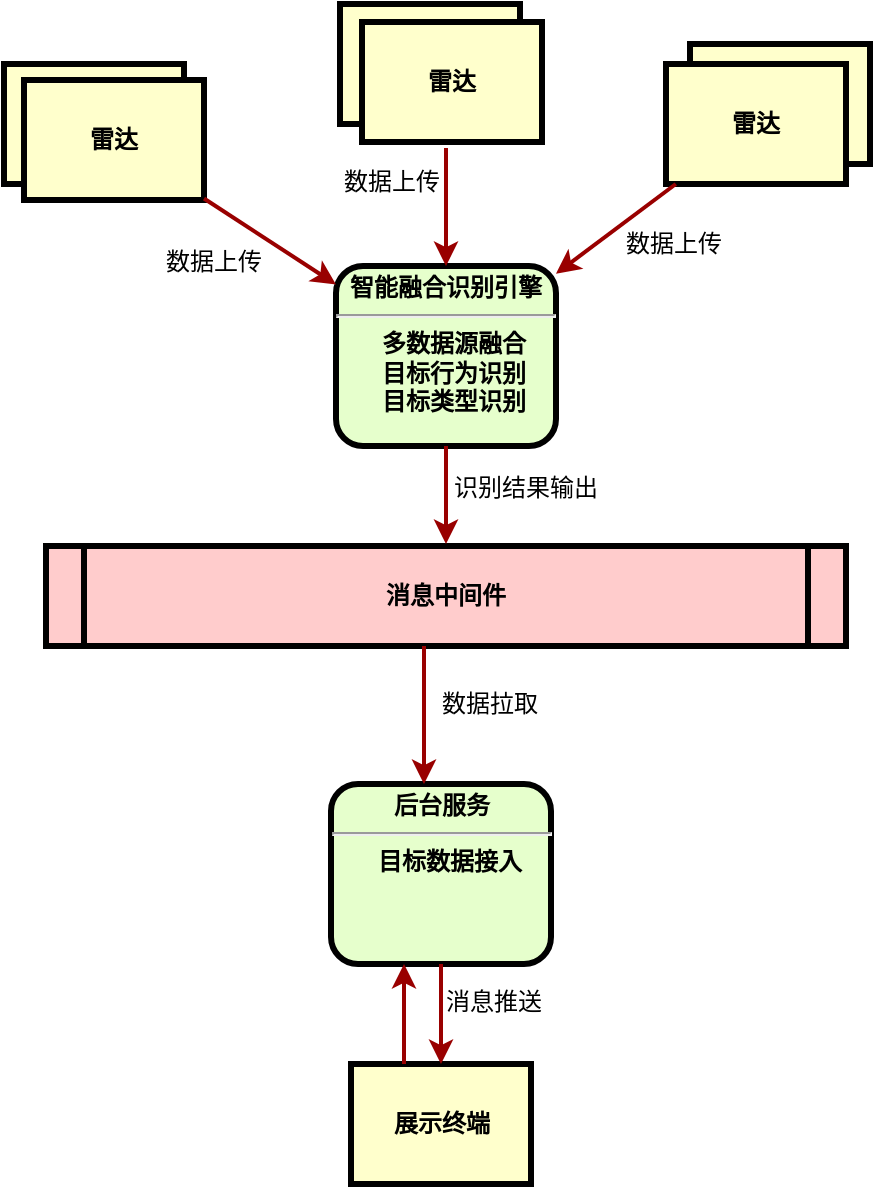 <mxfile version="14.8.4" type="github">
  <diagram name="Page-1" id="c7558073-3199-34d8-9f00-42111426c3f3">
    <mxGraphModel dx="782" dy="468" grid="1" gridSize="10" guides="1" tooltips="1" connect="1" arrows="1" fold="1" page="1" pageScale="1" pageWidth="826" pageHeight="1169" background="none" math="0" shadow="0">
      <root>
        <mxCell id="0" />
        <mxCell id="1" parent="0" />
        <mxCell id="R9U-iux0W0cLTJDINrRn-101" value="" style="whiteSpace=wrap;align=center;verticalAlign=middle;fontStyle=1;strokeWidth=3;fillColor=#FFFFCC" vertex="1" parent="1">
          <mxGeometry x="180" y="150" width="90" height="60" as="geometry" />
        </mxCell>
        <mxCell id="R9U-iux0W0cLTJDINrRn-100" value="" style="whiteSpace=wrap;align=center;verticalAlign=middle;fontStyle=1;strokeWidth=3;fillColor=#FFFFCC" vertex="1" parent="1">
          <mxGeometry x="348" y="120" width="90" height="60" as="geometry" />
        </mxCell>
        <mxCell id="R9U-iux0W0cLTJDINrRn-99" value="" style="whiteSpace=wrap;align=center;verticalAlign=middle;fontStyle=1;strokeWidth=3;fillColor=#FFFFCC" vertex="1" parent="1">
          <mxGeometry x="523" y="140" width="90" height="60" as="geometry" />
        </mxCell>
        <mxCell id="2" value="&lt;p style=&quot;margin: 4px 0px 0px; text-align: center;&quot;&gt;&lt;strong&gt;智能融合识别引擎&lt;/strong&gt;&lt;/p&gt;&lt;hr&gt;&lt;p style=&quot;margin: 0px ; margin-left: 8px&quot;&gt;&lt;span&gt;多数据源融合&lt;/span&gt;&lt;br&gt;&lt;/p&gt;&lt;p style=&quot;margin: 0px ; margin-left: 8px&quot;&gt;目标行为识别&lt;/p&gt;&lt;p style=&quot;margin: 0px ; margin-left: 8px&quot;&gt;目标类型识别&lt;/p&gt;" style="verticalAlign=middle;align=center;overflow=fill;fontSize=12;fontFamily=Helvetica;html=1;rounded=1;fontStyle=1;strokeWidth=3;fillColor=#E6FFCC" parent="1" vertex="1">
          <mxGeometry x="346" y="251" width="110" height="90" as="geometry" />
        </mxCell>
        <mxCell id="3" value="雷达" style="whiteSpace=wrap;align=center;verticalAlign=middle;fontStyle=1;strokeWidth=3;fillColor=#FFFFCC" parent="1" vertex="1">
          <mxGeometry x="511" y="150" width="90" height="60" as="geometry" />
        </mxCell>
        <mxCell id="4" value="雷达" style="whiteSpace=wrap;align=center;verticalAlign=middle;fontStyle=1;strokeWidth=3;fillColor=#FFFFCC" parent="1" vertex="1">
          <mxGeometry x="190" y="158" width="90" height="60" as="geometry" />
        </mxCell>
        <mxCell id="5" value="消息中间件" style="shape=process;whiteSpace=wrap;align=center;verticalAlign=middle;size=0.048;fontStyle=1;strokeWidth=3;fillColor=#FFCCCC" parent="1" vertex="1">
          <mxGeometry x="201.0" y="391" width="400" height="50" as="geometry" />
        </mxCell>
        <mxCell id="13" value="展示终端" style="whiteSpace=wrap;align=center;verticalAlign=middle;fontStyle=1;strokeWidth=3;fillColor=#FFFFCC" parent="1" vertex="1">
          <mxGeometry x="353.5" y="650" width="90" height="60" as="geometry" />
        </mxCell>
        <mxCell id="36" value="" style="edgeStyle=none;noEdgeStyle=1;strokeColor=#990000;strokeWidth=2" parent="1" source="3" target="2" edge="1">
          <mxGeometry width="100" height="100" relative="1" as="geometry">
            <mxPoint x="20" y="250" as="sourcePoint" />
            <mxPoint x="120" y="150" as="targetPoint" />
          </mxGeometry>
        </mxCell>
        <mxCell id="37" value="" style="edgeStyle=none;noEdgeStyle=1;strokeColor=#990000;strokeWidth=2" parent="1" source="4" target="2" edge="1">
          <mxGeometry width="100" height="100" relative="1" as="geometry">
            <mxPoint x="280" y="190" as="sourcePoint" />
            <mxPoint x="380" y="90" as="targetPoint" />
          </mxGeometry>
        </mxCell>
        <mxCell id="11" value="&lt;p style=&quot;margin: 4px 0px 0px ; text-align: center&quot;&gt;&lt;strong&gt;后台服务&lt;/strong&gt;&lt;/p&gt;&lt;hr&gt;&lt;p style=&quot;margin: 0px ; margin-left: 8px&quot;&gt;目标数据接入&lt;/p&gt;&lt;p style=&quot;margin: 0px ; margin-left: 8px&quot;&gt;&lt;br&gt;&lt;/p&gt;" style="verticalAlign=middle;align=center;overflow=fill;fontSize=12;fontFamily=Helvetica;html=1;rounded=1;fontStyle=1;strokeWidth=3;fillColor=#E6FFCC" parent="1" vertex="1">
          <mxGeometry x="343.5" y="510" width="110" height="90" as="geometry" />
        </mxCell>
        <mxCell id="52" value="数据上传" style="text;spacingTop=-5;align=center" parent="1" vertex="1">
          <mxGeometry x="270" y="240" width="30" height="20" as="geometry" />
        </mxCell>
        <mxCell id="53" value="数据上传" style="text;spacingTop=-5;align=center" parent="1" vertex="1">
          <mxGeometry x="500" y="231" width="30" height="20" as="geometry" />
        </mxCell>
        <mxCell id="57" value="识别结果输出" style="text;spacingTop=-5;align=center" parent="1" vertex="1">
          <mxGeometry x="426" y="353" width="30" height="20" as="geometry" />
        </mxCell>
        <mxCell id="83" value="" style="edgeStyle=elbowEdgeStyle;elbow=horizontal;strokeColor=#990000;strokeWidth=2" parent="1" source="11" target="13" edge="1">
          <mxGeometry width="100" height="100" relative="1" as="geometry">
            <mxPoint x="200" y="660.0" as="sourcePoint" />
            <mxPoint x="230.0" y="650" as="targetPoint" />
          </mxGeometry>
        </mxCell>
        <mxCell id="84" value="消息推送" style="text;spacingTop=-5;align=center" parent="1" vertex="1">
          <mxGeometry x="410.0" y="610.0" width="30" height="20" as="geometry" />
        </mxCell>
        <mxCell id="88" value="" style="edgeStyle=elbowEdgeStyle;elbow=horizontal;strokeColor=#990000;strokeWidth=2" parent="1" source="5" target="11" edge="1">
          <mxGeometry width="100" height="100" relative="1" as="geometry">
            <mxPoint x="50" y="500" as="sourcePoint" />
            <mxPoint x="150" y="400" as="targetPoint" />
            <Array as="points">
              <mxPoint x="390" y="470" />
            </Array>
          </mxGeometry>
        </mxCell>
        <mxCell id="96" value="数据拉取" style="text;spacingTop=-5;align=center" parent="1" vertex="1">
          <mxGeometry x="408.0" y="461" width="30" height="20" as="geometry" />
        </mxCell>
        <mxCell id="R9U-iux0W0cLTJDINrRn-96" value="雷达" style="whiteSpace=wrap;align=center;verticalAlign=middle;fontStyle=1;strokeWidth=3;fillColor=#FFFFCC" vertex="1" parent="1">
          <mxGeometry x="359" y="129" width="90" height="60" as="geometry" />
        </mxCell>
        <mxCell id="R9U-iux0W0cLTJDINrRn-97" value="" style="edgeStyle=none;noEdgeStyle=1;strokeColor=#990000;strokeWidth=2;entryX=0.5;entryY=0;entryDx=0;entryDy=0;" edge="1" parent="1" target="2">
          <mxGeometry width="100" height="100" relative="1" as="geometry">
            <mxPoint x="401" y="192" as="sourcePoint" />
            <mxPoint x="236" y="240" as="targetPoint" />
          </mxGeometry>
        </mxCell>
        <mxCell id="R9U-iux0W0cLTJDINrRn-98" value="数据上传" style="text;spacingTop=-5;align=center" vertex="1" parent="1">
          <mxGeometry x="359" y="200" width="30" height="20" as="geometry" />
        </mxCell>
        <mxCell id="R9U-iux0W0cLTJDINrRn-103" value="" style="edgeStyle=none;noEdgeStyle=1;strokeColor=#990000;strokeWidth=2;exitX=0.5;exitY=1;exitDx=0;exitDy=0;" edge="1" parent="1" source="2">
          <mxGeometry width="100" height="100" relative="1" as="geometry">
            <mxPoint x="511" y="310" as="sourcePoint" />
            <mxPoint x="401" y="390" as="targetPoint" />
          </mxGeometry>
        </mxCell>
        <mxCell id="R9U-iux0W0cLTJDINrRn-108" value="" style="edgeStyle=elbowEdgeStyle;elbow=horizontal;strokeColor=#990000;strokeWidth=2" edge="1" parent="1">
          <mxGeometry width="100" height="100" relative="1" as="geometry">
            <mxPoint x="380" y="650" as="sourcePoint" />
            <mxPoint x="380" y="600" as="targetPoint" />
          </mxGeometry>
        </mxCell>
      </root>
    </mxGraphModel>
  </diagram>
</mxfile>
